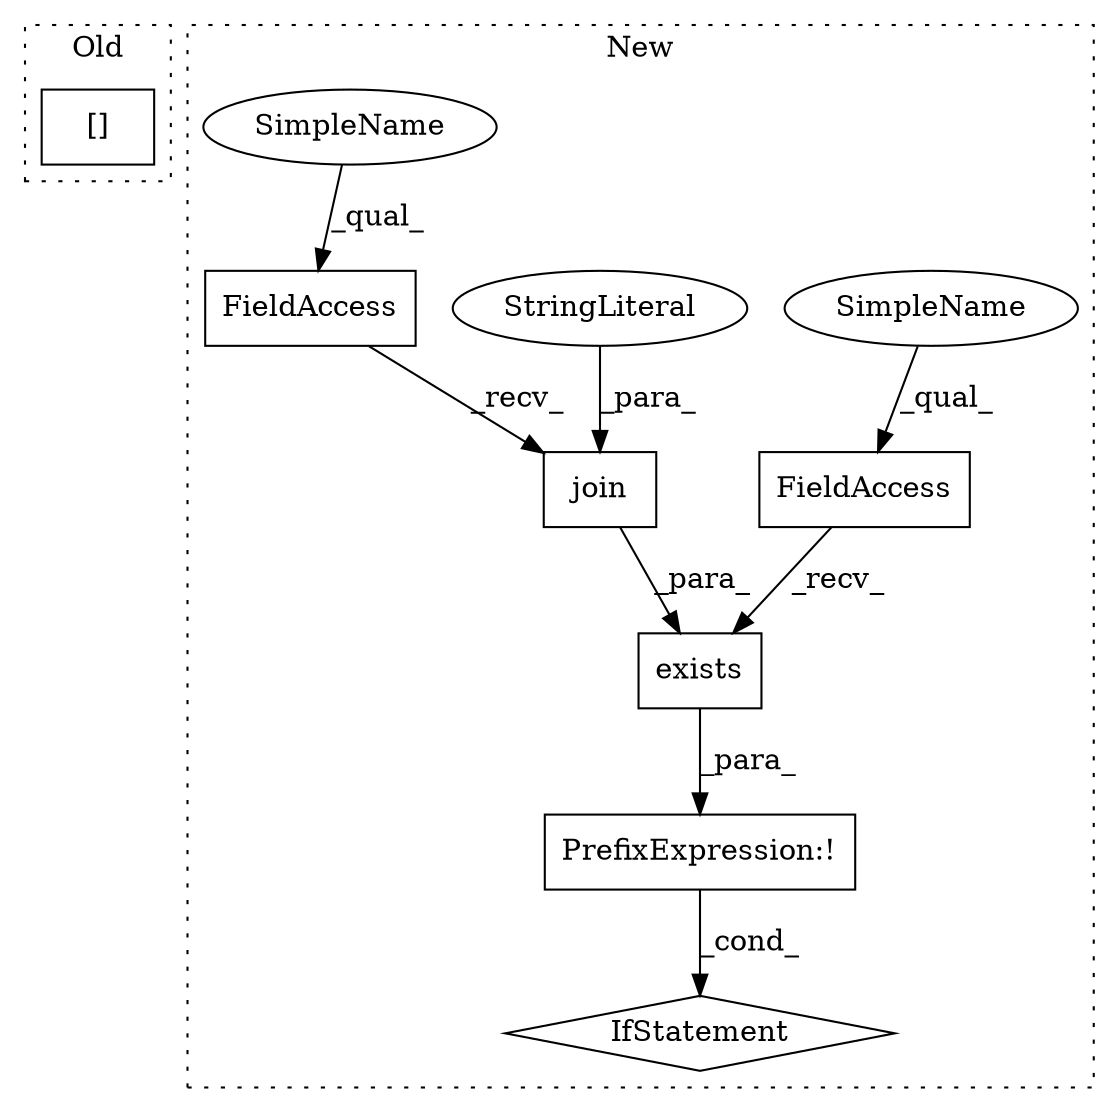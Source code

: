 digraph G {
subgraph cluster0 {
1 [label="[]" a="2" s="5221,5259" l="20,1" shape="box"];
label = "Old";
style="dotted";
}
subgraph cluster1 {
2 [label="exists" a="32" s="5689,5706" l="7,1" shape="box"];
3 [label="IfStatement" a="25" s="5676,5707" l="4,2" shape="diamond"];
4 [label="FieldAccess" a="22" s="5681" l="7" shape="box"];
5 [label="PrefixExpression:!" a="38" s="5680" l="1" shape="box"];
6 [label="FieldAccess" a="22" s="5621" l="7" shape="box"];
7 [label="join" a="32" s="5629,5659" l="5,1" shape="box"];
8 [label="StringLiteral" a="45" s="5641" l="5" shape="ellipse"];
9 [label="SimpleName" a="42" s="5681" l="2" shape="ellipse"];
10 [label="SimpleName" a="42" s="5621" l="2" shape="ellipse"];
label = "New";
style="dotted";
}
2 -> 5 [label="_para_"];
4 -> 2 [label="_recv_"];
5 -> 3 [label="_cond_"];
6 -> 7 [label="_recv_"];
7 -> 2 [label="_para_"];
8 -> 7 [label="_para_"];
9 -> 4 [label="_qual_"];
10 -> 6 [label="_qual_"];
}
